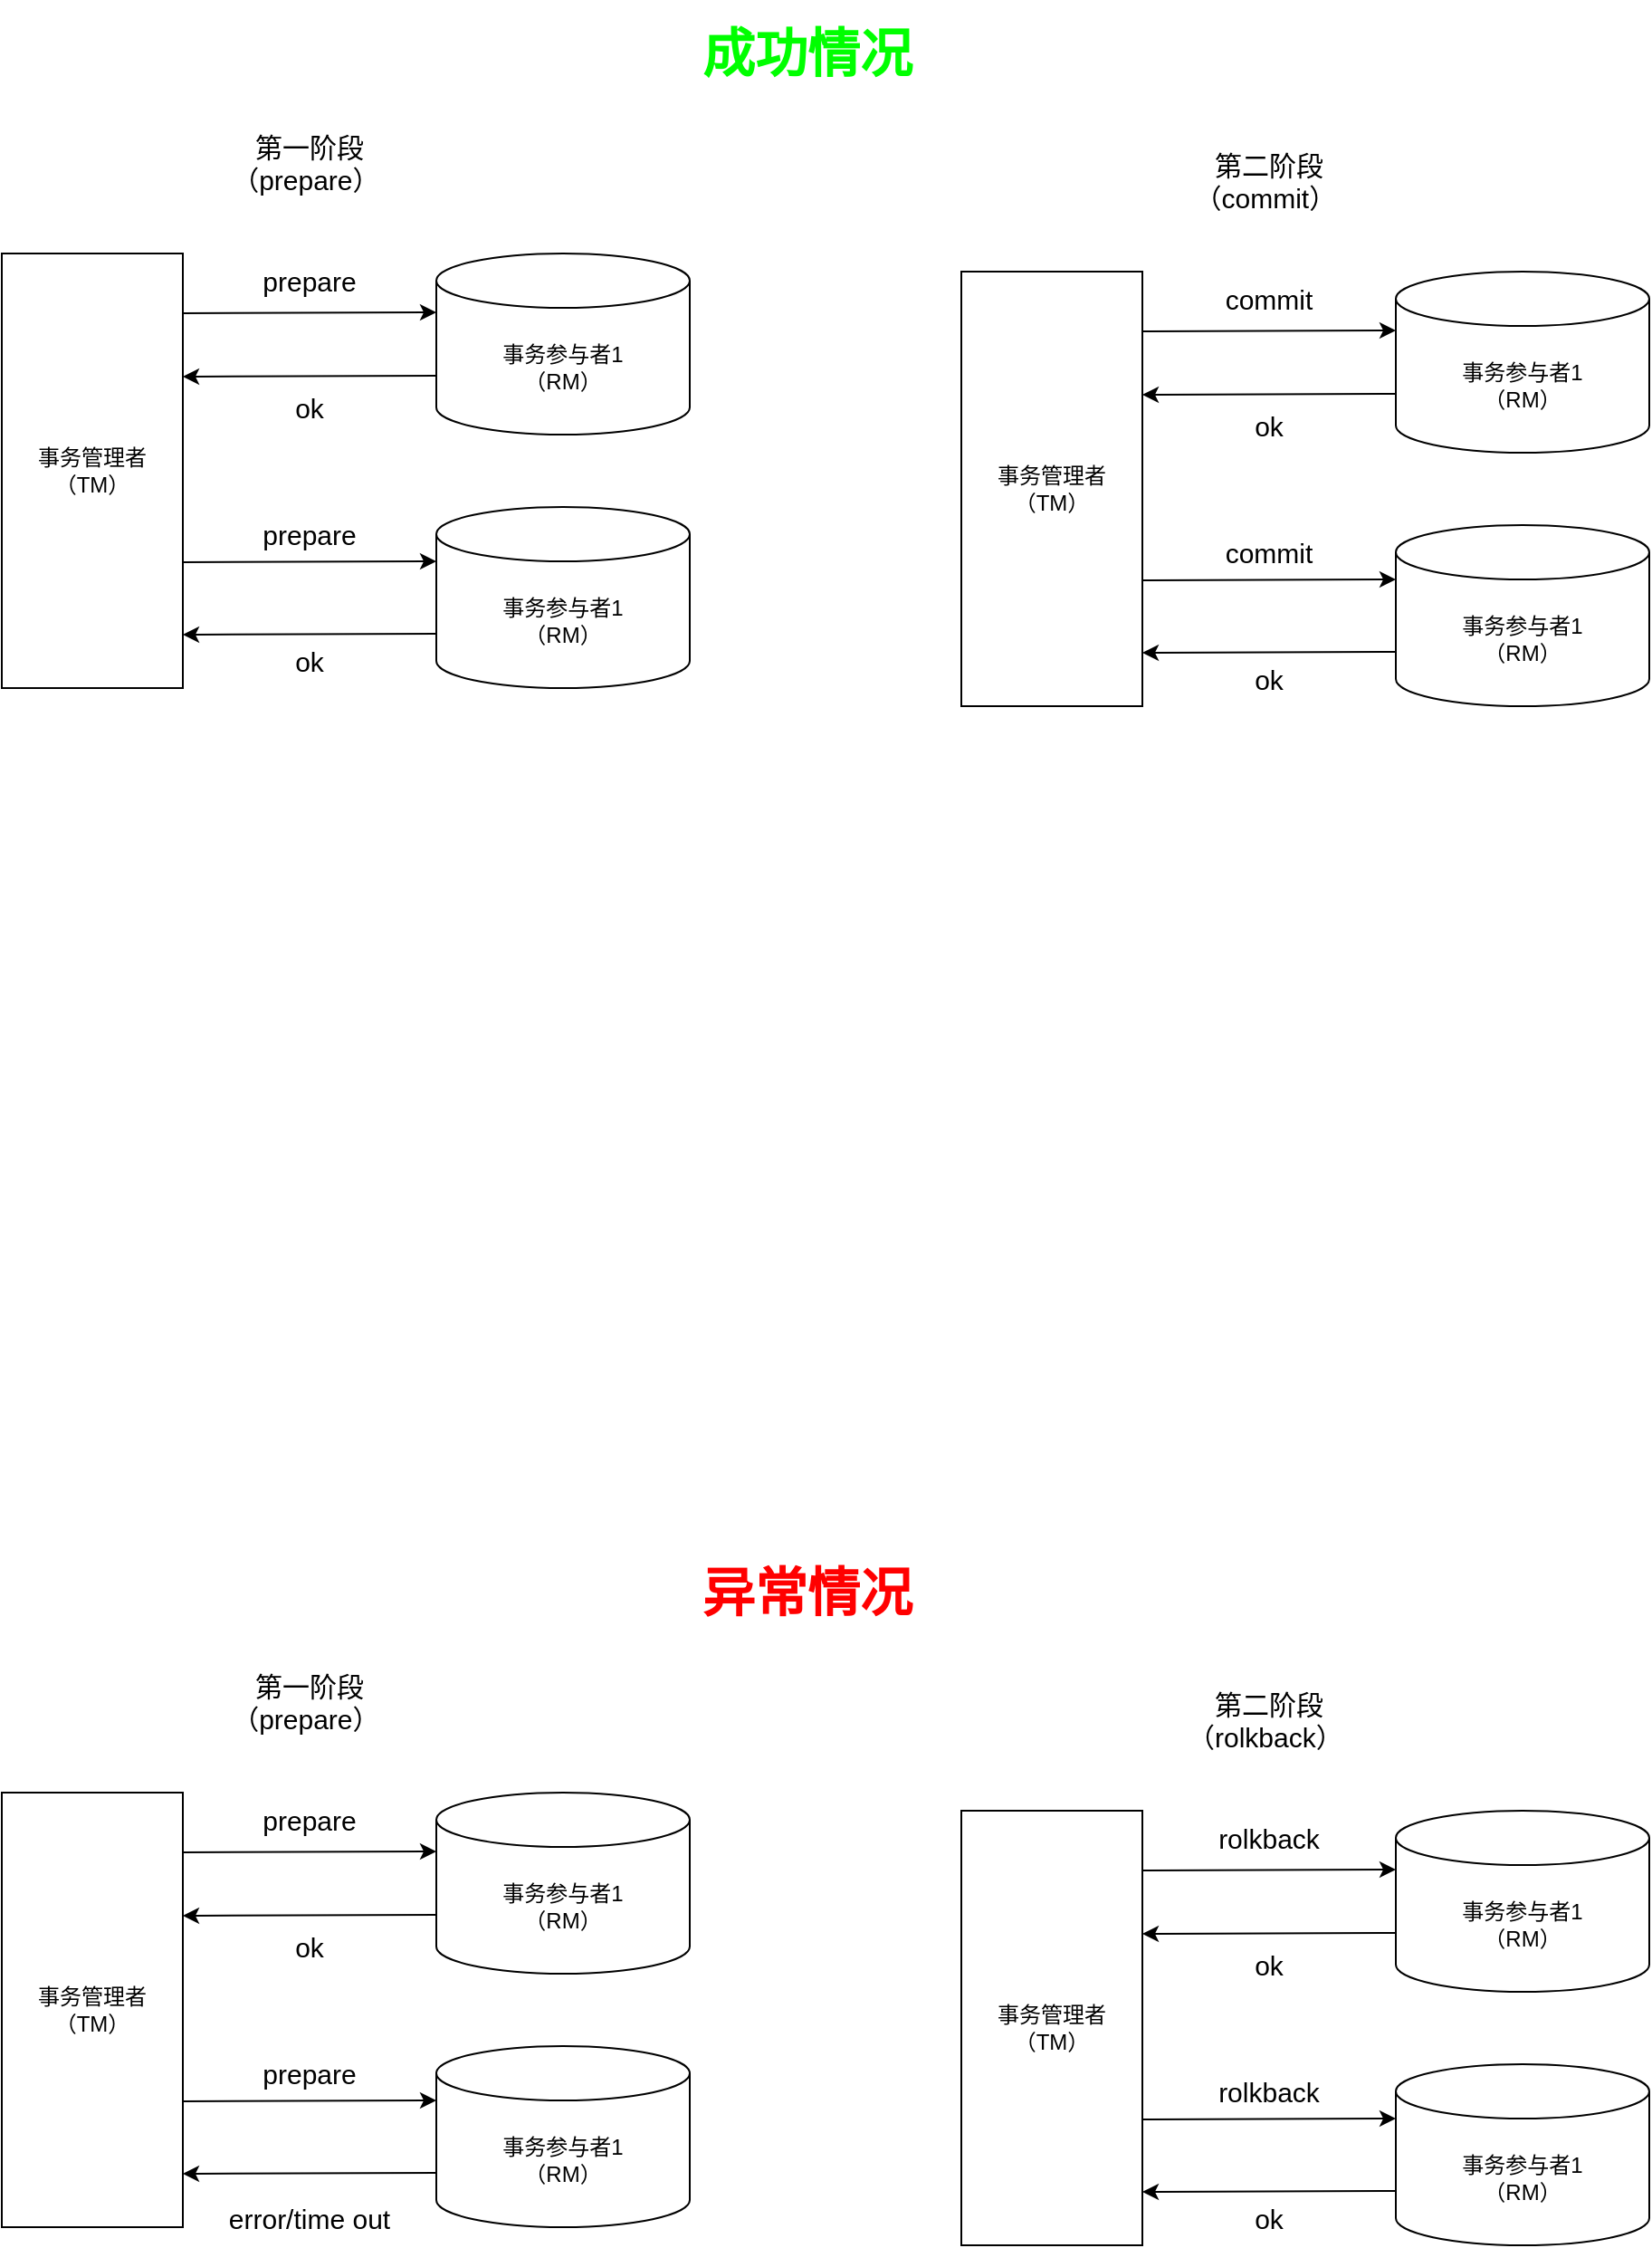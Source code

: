 <mxfile>
    <diagram id="7b14HnYlLE-VZ_yl8VNP" name="第 1 页">
        <mxGraphModel dx="1305" dy="792" grid="1" gridSize="10" guides="1" tooltips="1" connect="1" arrows="1" fold="1" page="1" pageScale="1" pageWidth="2339" pageHeight="3300" math="0" shadow="0">
            <root>
                <mxCell id="0"/>
                <mxCell id="1" parent="0"/>
                <mxCell id="2" value="事务管理者&lt;br&gt;（TM）" style="rounded=0;whiteSpace=wrap;html=1;" parent="1" vertex="1">
                    <mxGeometry x="370" y="730" width="100" height="240" as="geometry"/>
                </mxCell>
                <mxCell id="4" value="第一阶段（prepare）&amp;nbsp;" style="text;html=1;strokeColor=none;fillColor=none;align=center;verticalAlign=middle;whiteSpace=wrap;rounded=0;fontSize=15;" parent="1" vertex="1">
                    <mxGeometry x="470" y="660" width="140" height="40" as="geometry"/>
                </mxCell>
                <mxCell id="6" value="事务参与者1&lt;br&gt;（RM）" style="shape=cylinder3;whiteSpace=wrap;html=1;boundedLbl=1;backgroundOutline=1;size=15;" parent="1" vertex="1">
                    <mxGeometry x="610" y="730" width="140" height="100" as="geometry"/>
                </mxCell>
                <mxCell id="8" value="事务参与者1&lt;br&gt;（RM）" style="shape=cylinder3;whiteSpace=wrap;html=1;boundedLbl=1;backgroundOutline=1;size=15;" parent="1" vertex="1">
                    <mxGeometry x="610" y="870" width="140" height="100" as="geometry"/>
                </mxCell>
                <mxCell id="9" value="" style="endArrow=classic;html=1;fontSize=15;entryX=0;entryY=0;entryDx=0;entryDy=32.5;entryPerimeter=0;" parent="1" target="6" edge="1">
                    <mxGeometry width="50" height="50" relative="1" as="geometry">
                        <mxPoint x="470" y="763" as="sourcePoint"/>
                        <mxPoint x="870" y="590" as="targetPoint"/>
                    </mxGeometry>
                </mxCell>
                <mxCell id="10" value="prepare" style="text;html=1;strokeColor=none;fillColor=none;align=center;verticalAlign=middle;whiteSpace=wrap;rounded=0;fontSize=15;" parent="1" vertex="1">
                    <mxGeometry x="510" y="730" width="60" height="30" as="geometry"/>
                </mxCell>
                <mxCell id="11" value="" style="endArrow=classic;html=1;fontSize=15;exitX=0;exitY=0;exitDx=0;exitDy=67.5;exitPerimeter=0;" parent="1" source="6" edge="1">
                    <mxGeometry width="50" height="50" relative="1" as="geometry">
                        <mxPoint x="930" y="860" as="sourcePoint"/>
                        <mxPoint x="470" y="798" as="targetPoint"/>
                    </mxGeometry>
                </mxCell>
                <mxCell id="12" value="ok" style="text;html=1;strokeColor=none;fillColor=none;align=center;verticalAlign=middle;whiteSpace=wrap;rounded=0;fontSize=15;" parent="1" vertex="1">
                    <mxGeometry x="510" y="800" width="60" height="30" as="geometry"/>
                </mxCell>
                <mxCell id="14" value="" style="endArrow=classic;html=1;fontSize=15;entryX=0;entryY=0;entryDx=0;entryDy=32.5;entryPerimeter=0;" parent="1" edge="1">
                    <mxGeometry width="50" height="50" relative="1" as="geometry">
                        <mxPoint x="470" y="900.5" as="sourcePoint"/>
                        <mxPoint x="610" y="900" as="targetPoint"/>
                    </mxGeometry>
                </mxCell>
                <mxCell id="15" value="" style="endArrow=classic;html=1;fontSize=15;exitX=0;exitY=0;exitDx=0;exitDy=67.5;exitPerimeter=0;" parent="1" edge="1">
                    <mxGeometry width="50" height="50" relative="1" as="geometry">
                        <mxPoint x="610" y="940" as="sourcePoint"/>
                        <mxPoint x="470" y="940.5" as="targetPoint"/>
                    </mxGeometry>
                </mxCell>
                <mxCell id="16" value="prepare" style="text;html=1;strokeColor=none;fillColor=none;align=center;verticalAlign=middle;whiteSpace=wrap;rounded=0;fontSize=15;" parent="1" vertex="1">
                    <mxGeometry x="510" y="870" width="60" height="30" as="geometry"/>
                </mxCell>
                <mxCell id="17" value="ok" style="text;html=1;strokeColor=none;fillColor=none;align=center;verticalAlign=middle;whiteSpace=wrap;rounded=0;fontSize=15;" parent="1" vertex="1">
                    <mxGeometry x="510" y="940" width="60" height="30" as="geometry"/>
                </mxCell>
                <mxCell id="19" value="事务管理者&lt;br&gt;（TM）" style="rounded=0;whiteSpace=wrap;html=1;" parent="1" vertex="1">
                    <mxGeometry x="900" y="740" width="100" height="240" as="geometry"/>
                </mxCell>
                <mxCell id="20" value="第二阶段（commit）&amp;nbsp;" style="text;html=1;strokeColor=none;fillColor=none;align=center;verticalAlign=middle;whiteSpace=wrap;rounded=0;fontSize=15;" parent="1" vertex="1">
                    <mxGeometry x="1000" y="670" width="140" height="40" as="geometry"/>
                </mxCell>
                <mxCell id="21" value="事务参与者1&lt;br&gt;（RM）" style="shape=cylinder3;whiteSpace=wrap;html=1;boundedLbl=1;backgroundOutline=1;size=15;" parent="1" vertex="1">
                    <mxGeometry x="1140" y="740" width="140" height="100" as="geometry"/>
                </mxCell>
                <mxCell id="22" value="事务参与者1&lt;br&gt;（RM）" style="shape=cylinder3;whiteSpace=wrap;html=1;boundedLbl=1;backgroundOutline=1;size=15;" parent="1" vertex="1">
                    <mxGeometry x="1140" y="880" width="140" height="100" as="geometry"/>
                </mxCell>
                <mxCell id="23" value="" style="endArrow=classic;html=1;fontSize=15;entryX=0;entryY=0;entryDx=0;entryDy=32.5;entryPerimeter=0;" parent="1" target="21" edge="1">
                    <mxGeometry width="50" height="50" relative="1" as="geometry">
                        <mxPoint x="1000" y="773" as="sourcePoint"/>
                        <mxPoint x="1400" y="600" as="targetPoint"/>
                    </mxGeometry>
                </mxCell>
                <mxCell id="24" value="commit" style="text;html=1;strokeColor=none;fillColor=none;align=center;verticalAlign=middle;whiteSpace=wrap;rounded=0;fontSize=15;" parent="1" vertex="1">
                    <mxGeometry x="1040" y="740" width="60" height="30" as="geometry"/>
                </mxCell>
                <mxCell id="25" value="" style="endArrow=classic;html=1;fontSize=15;exitX=0;exitY=0;exitDx=0;exitDy=67.5;exitPerimeter=0;" parent="1" source="21" edge="1">
                    <mxGeometry width="50" height="50" relative="1" as="geometry">
                        <mxPoint x="1460" y="870" as="sourcePoint"/>
                        <mxPoint x="1000" y="808" as="targetPoint"/>
                    </mxGeometry>
                </mxCell>
                <mxCell id="26" value="ok" style="text;html=1;strokeColor=none;fillColor=none;align=center;verticalAlign=middle;whiteSpace=wrap;rounded=0;fontSize=15;" parent="1" vertex="1">
                    <mxGeometry x="1040" y="810" width="60" height="30" as="geometry"/>
                </mxCell>
                <mxCell id="27" value="" style="endArrow=classic;html=1;fontSize=15;entryX=0;entryY=0;entryDx=0;entryDy=32.5;entryPerimeter=0;" parent="1" edge="1">
                    <mxGeometry width="50" height="50" relative="1" as="geometry">
                        <mxPoint x="1000" y="910.5" as="sourcePoint"/>
                        <mxPoint x="1140" y="910" as="targetPoint"/>
                    </mxGeometry>
                </mxCell>
                <mxCell id="28" value="" style="endArrow=classic;html=1;fontSize=15;exitX=0;exitY=0;exitDx=0;exitDy=67.5;exitPerimeter=0;" parent="1" edge="1">
                    <mxGeometry width="50" height="50" relative="1" as="geometry">
                        <mxPoint x="1140" y="950" as="sourcePoint"/>
                        <mxPoint x="1000" y="950.5" as="targetPoint"/>
                    </mxGeometry>
                </mxCell>
                <mxCell id="29" value="commit" style="text;html=1;strokeColor=none;fillColor=none;align=center;verticalAlign=middle;whiteSpace=wrap;rounded=0;fontSize=15;" parent="1" vertex="1">
                    <mxGeometry x="1040" y="880" width="60" height="30" as="geometry"/>
                </mxCell>
                <mxCell id="30" value="ok" style="text;html=1;strokeColor=none;fillColor=none;align=center;verticalAlign=middle;whiteSpace=wrap;rounded=0;fontSize=15;" parent="1" vertex="1">
                    <mxGeometry x="1040" y="950" width="60" height="30" as="geometry"/>
                </mxCell>
                <mxCell id="32" value="成功情况" style="text;html=1;strokeColor=none;fillColor=none;align=center;verticalAlign=middle;whiteSpace=wrap;rounded=0;fontSize=29;fontStyle=1;fontColor=#00FF00;" parent="1" vertex="1">
                    <mxGeometry x="700" y="590" width="230" height="60" as="geometry"/>
                </mxCell>
                <mxCell id="33" value="事务管理者&lt;br&gt;（TM）" style="rounded=0;whiteSpace=wrap;html=1;" vertex="1" parent="1">
                    <mxGeometry x="370" y="1580" width="100" height="240" as="geometry"/>
                </mxCell>
                <mxCell id="34" value="第一阶段（prepare）&amp;nbsp;" style="text;html=1;strokeColor=none;fillColor=none;align=center;verticalAlign=middle;whiteSpace=wrap;rounded=0;fontSize=15;" vertex="1" parent="1">
                    <mxGeometry x="470" y="1510" width="140" height="40" as="geometry"/>
                </mxCell>
                <mxCell id="35" value="事务参与者1&lt;br&gt;（RM）" style="shape=cylinder3;whiteSpace=wrap;html=1;boundedLbl=1;backgroundOutline=1;size=15;" vertex="1" parent="1">
                    <mxGeometry x="610" y="1580" width="140" height="100" as="geometry"/>
                </mxCell>
                <mxCell id="36" value="事务参与者1&lt;br&gt;（RM）" style="shape=cylinder3;whiteSpace=wrap;html=1;boundedLbl=1;backgroundOutline=1;size=15;" vertex="1" parent="1">
                    <mxGeometry x="610" y="1720" width="140" height="100" as="geometry"/>
                </mxCell>
                <mxCell id="37" value="" style="endArrow=classic;html=1;fontSize=15;entryX=0;entryY=0;entryDx=0;entryDy=32.5;entryPerimeter=0;" edge="1" parent="1" target="35">
                    <mxGeometry width="50" height="50" relative="1" as="geometry">
                        <mxPoint x="470" y="1613" as="sourcePoint"/>
                        <mxPoint x="870" y="1440" as="targetPoint"/>
                    </mxGeometry>
                </mxCell>
                <mxCell id="38" value="prepare" style="text;html=1;strokeColor=none;fillColor=none;align=center;verticalAlign=middle;whiteSpace=wrap;rounded=0;fontSize=15;" vertex="1" parent="1">
                    <mxGeometry x="510" y="1580" width="60" height="30" as="geometry"/>
                </mxCell>
                <mxCell id="39" value="" style="endArrow=classic;html=1;fontSize=15;exitX=0;exitY=0;exitDx=0;exitDy=67.5;exitPerimeter=0;" edge="1" parent="1" source="35">
                    <mxGeometry width="50" height="50" relative="1" as="geometry">
                        <mxPoint x="930" y="1710" as="sourcePoint"/>
                        <mxPoint x="470" y="1648" as="targetPoint"/>
                    </mxGeometry>
                </mxCell>
                <mxCell id="40" value="ok" style="text;html=1;strokeColor=none;fillColor=none;align=center;verticalAlign=middle;whiteSpace=wrap;rounded=0;fontSize=15;" vertex="1" parent="1">
                    <mxGeometry x="510" y="1650" width="60" height="30" as="geometry"/>
                </mxCell>
                <mxCell id="41" value="" style="endArrow=classic;html=1;fontSize=15;entryX=0;entryY=0;entryDx=0;entryDy=32.5;entryPerimeter=0;" edge="1" parent="1">
                    <mxGeometry width="50" height="50" relative="1" as="geometry">
                        <mxPoint x="470" y="1750.5" as="sourcePoint"/>
                        <mxPoint x="610" y="1750" as="targetPoint"/>
                    </mxGeometry>
                </mxCell>
                <mxCell id="42" value="" style="endArrow=classic;html=1;fontSize=15;exitX=0;exitY=0;exitDx=0;exitDy=67.5;exitPerimeter=0;" edge="1" parent="1">
                    <mxGeometry width="50" height="50" relative="1" as="geometry">
                        <mxPoint x="610" y="1790" as="sourcePoint"/>
                        <mxPoint x="470" y="1790.5" as="targetPoint"/>
                    </mxGeometry>
                </mxCell>
                <mxCell id="43" value="prepare" style="text;html=1;strokeColor=none;fillColor=none;align=center;verticalAlign=middle;whiteSpace=wrap;rounded=0;fontSize=15;" vertex="1" parent="1">
                    <mxGeometry x="510" y="1720" width="60" height="30" as="geometry"/>
                </mxCell>
                <mxCell id="44" value="error/time out" style="text;html=1;strokeColor=none;fillColor=none;align=center;verticalAlign=middle;whiteSpace=wrap;rounded=0;fontSize=15;" vertex="1" parent="1">
                    <mxGeometry x="490" y="1800" width="100" height="30" as="geometry"/>
                </mxCell>
                <mxCell id="45" value="事务管理者&lt;br&gt;（TM）" style="rounded=0;whiteSpace=wrap;html=1;" vertex="1" parent="1">
                    <mxGeometry x="900" y="1590" width="100" height="240" as="geometry"/>
                </mxCell>
                <mxCell id="46" value="第二阶段（rolkback）&amp;nbsp;" style="text;html=1;strokeColor=none;fillColor=none;align=center;verticalAlign=middle;whiteSpace=wrap;rounded=0;fontSize=15;" vertex="1" parent="1">
                    <mxGeometry x="1000" y="1520" width="140" height="40" as="geometry"/>
                </mxCell>
                <mxCell id="47" value="事务参与者1&lt;br&gt;（RM）" style="shape=cylinder3;whiteSpace=wrap;html=1;boundedLbl=1;backgroundOutline=1;size=15;" vertex="1" parent="1">
                    <mxGeometry x="1140" y="1590" width="140" height="100" as="geometry"/>
                </mxCell>
                <mxCell id="48" value="事务参与者1&lt;br&gt;（RM）" style="shape=cylinder3;whiteSpace=wrap;html=1;boundedLbl=1;backgroundOutline=1;size=15;" vertex="1" parent="1">
                    <mxGeometry x="1140" y="1730" width="140" height="100" as="geometry"/>
                </mxCell>
                <mxCell id="49" value="" style="endArrow=classic;html=1;fontSize=15;entryX=0;entryY=0;entryDx=0;entryDy=32.5;entryPerimeter=0;" edge="1" parent="1" target="47">
                    <mxGeometry width="50" height="50" relative="1" as="geometry">
                        <mxPoint x="1000" y="1623" as="sourcePoint"/>
                        <mxPoint x="1400" y="1450" as="targetPoint"/>
                    </mxGeometry>
                </mxCell>
                <mxCell id="50" value="rolkback" style="text;html=1;strokeColor=none;fillColor=none;align=center;verticalAlign=middle;whiteSpace=wrap;rounded=0;fontSize=15;" vertex="1" parent="1">
                    <mxGeometry x="1040" y="1590" width="60" height="30" as="geometry"/>
                </mxCell>
                <mxCell id="51" value="" style="endArrow=classic;html=1;fontSize=15;exitX=0;exitY=0;exitDx=0;exitDy=67.5;exitPerimeter=0;" edge="1" parent="1" source="47">
                    <mxGeometry width="50" height="50" relative="1" as="geometry">
                        <mxPoint x="1460" y="1720" as="sourcePoint"/>
                        <mxPoint x="1000" y="1658" as="targetPoint"/>
                    </mxGeometry>
                </mxCell>
                <mxCell id="52" value="ok" style="text;html=1;strokeColor=none;fillColor=none;align=center;verticalAlign=middle;whiteSpace=wrap;rounded=0;fontSize=15;" vertex="1" parent="1">
                    <mxGeometry x="1040" y="1660" width="60" height="30" as="geometry"/>
                </mxCell>
                <mxCell id="53" value="" style="endArrow=classic;html=1;fontSize=15;entryX=0;entryY=0;entryDx=0;entryDy=32.5;entryPerimeter=0;" edge="1" parent="1">
                    <mxGeometry width="50" height="50" relative="1" as="geometry">
                        <mxPoint x="1000" y="1760.5" as="sourcePoint"/>
                        <mxPoint x="1140" y="1760" as="targetPoint"/>
                    </mxGeometry>
                </mxCell>
                <mxCell id="54" value="" style="endArrow=classic;html=1;fontSize=15;exitX=0;exitY=0;exitDx=0;exitDy=67.5;exitPerimeter=0;" edge="1" parent="1">
                    <mxGeometry width="50" height="50" relative="1" as="geometry">
                        <mxPoint x="1140" y="1800" as="sourcePoint"/>
                        <mxPoint x="1000" y="1800.5" as="targetPoint"/>
                    </mxGeometry>
                </mxCell>
                <mxCell id="55" value="rolkback" style="text;html=1;strokeColor=none;fillColor=none;align=center;verticalAlign=middle;whiteSpace=wrap;rounded=0;fontSize=15;" vertex="1" parent="1">
                    <mxGeometry x="1040" y="1730" width="60" height="30" as="geometry"/>
                </mxCell>
                <mxCell id="56" value="ok" style="text;html=1;strokeColor=none;fillColor=none;align=center;verticalAlign=middle;whiteSpace=wrap;rounded=0;fontSize=15;" vertex="1" parent="1">
                    <mxGeometry x="1040" y="1800" width="60" height="30" as="geometry"/>
                </mxCell>
                <mxCell id="57" value="异常情况" style="text;html=1;strokeColor=none;fillColor=none;align=center;verticalAlign=middle;whiteSpace=wrap;rounded=0;fontSize=29;fontStyle=1;fontColor=#FF0000;" vertex="1" parent="1">
                    <mxGeometry x="700" y="1440" width="230" height="60" as="geometry"/>
                </mxCell>
            </root>
        </mxGraphModel>
    </diagram>
</mxfile>